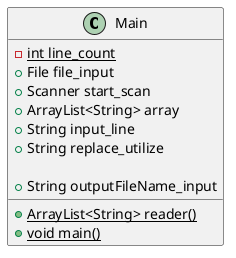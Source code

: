 @startuml
'https://plantuml.com/class-diagram

class Main

class Main {
    {static} -int line_count
    +File file_input
    +Scanner start_scan
    +ArrayList<String> array
    +String input_line
    +String replace_utilize

    +String outputFileName_input
    {static} +ArrayList<String> reader()
    {static} +void main()
}

@enduml
